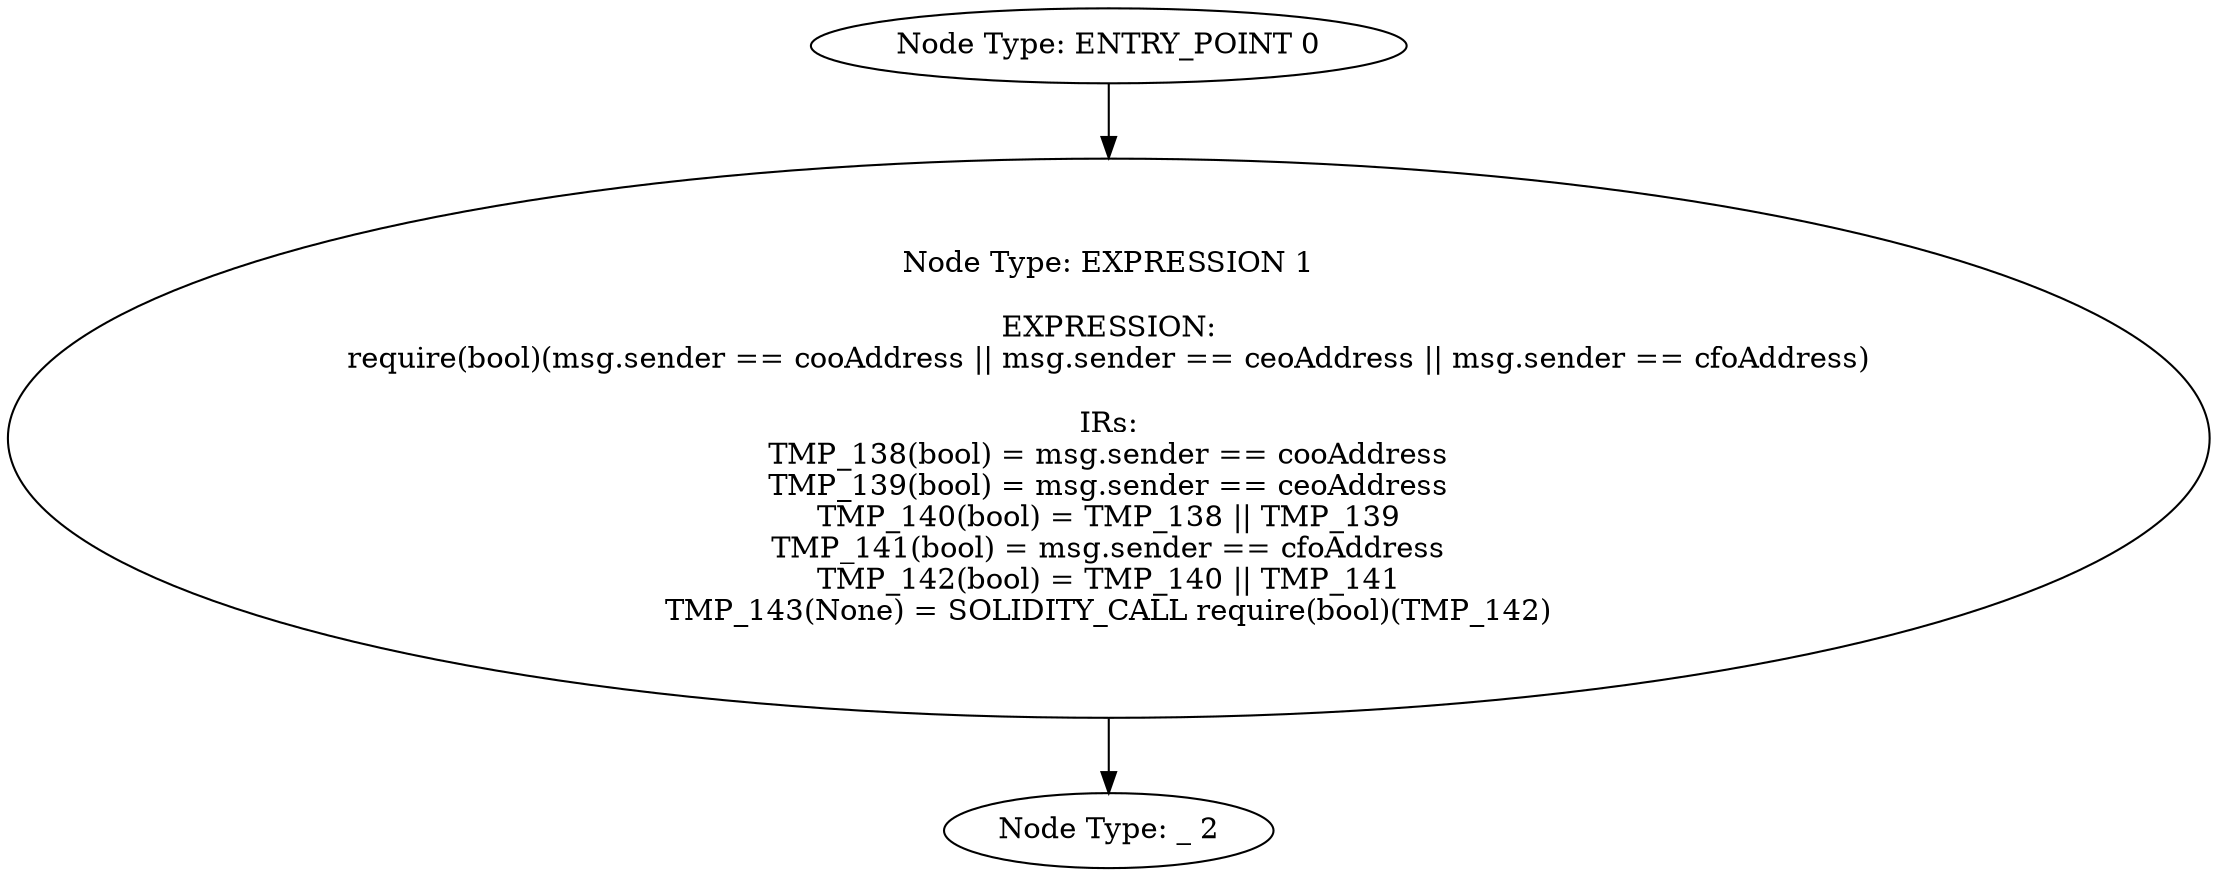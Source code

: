 digraph{
0[label="Node Type: ENTRY_POINT 0
"];
0->1;
1[label="Node Type: EXPRESSION 1

EXPRESSION:
require(bool)(msg.sender == cooAddress || msg.sender == ceoAddress || msg.sender == cfoAddress)

IRs:
TMP_138(bool) = msg.sender == cooAddress
TMP_139(bool) = msg.sender == ceoAddress
TMP_140(bool) = TMP_138 || TMP_139
TMP_141(bool) = msg.sender == cfoAddress
TMP_142(bool) = TMP_140 || TMP_141
TMP_143(None) = SOLIDITY_CALL require(bool)(TMP_142)"];
1->2;
2[label="Node Type: _ 2
"];
}
